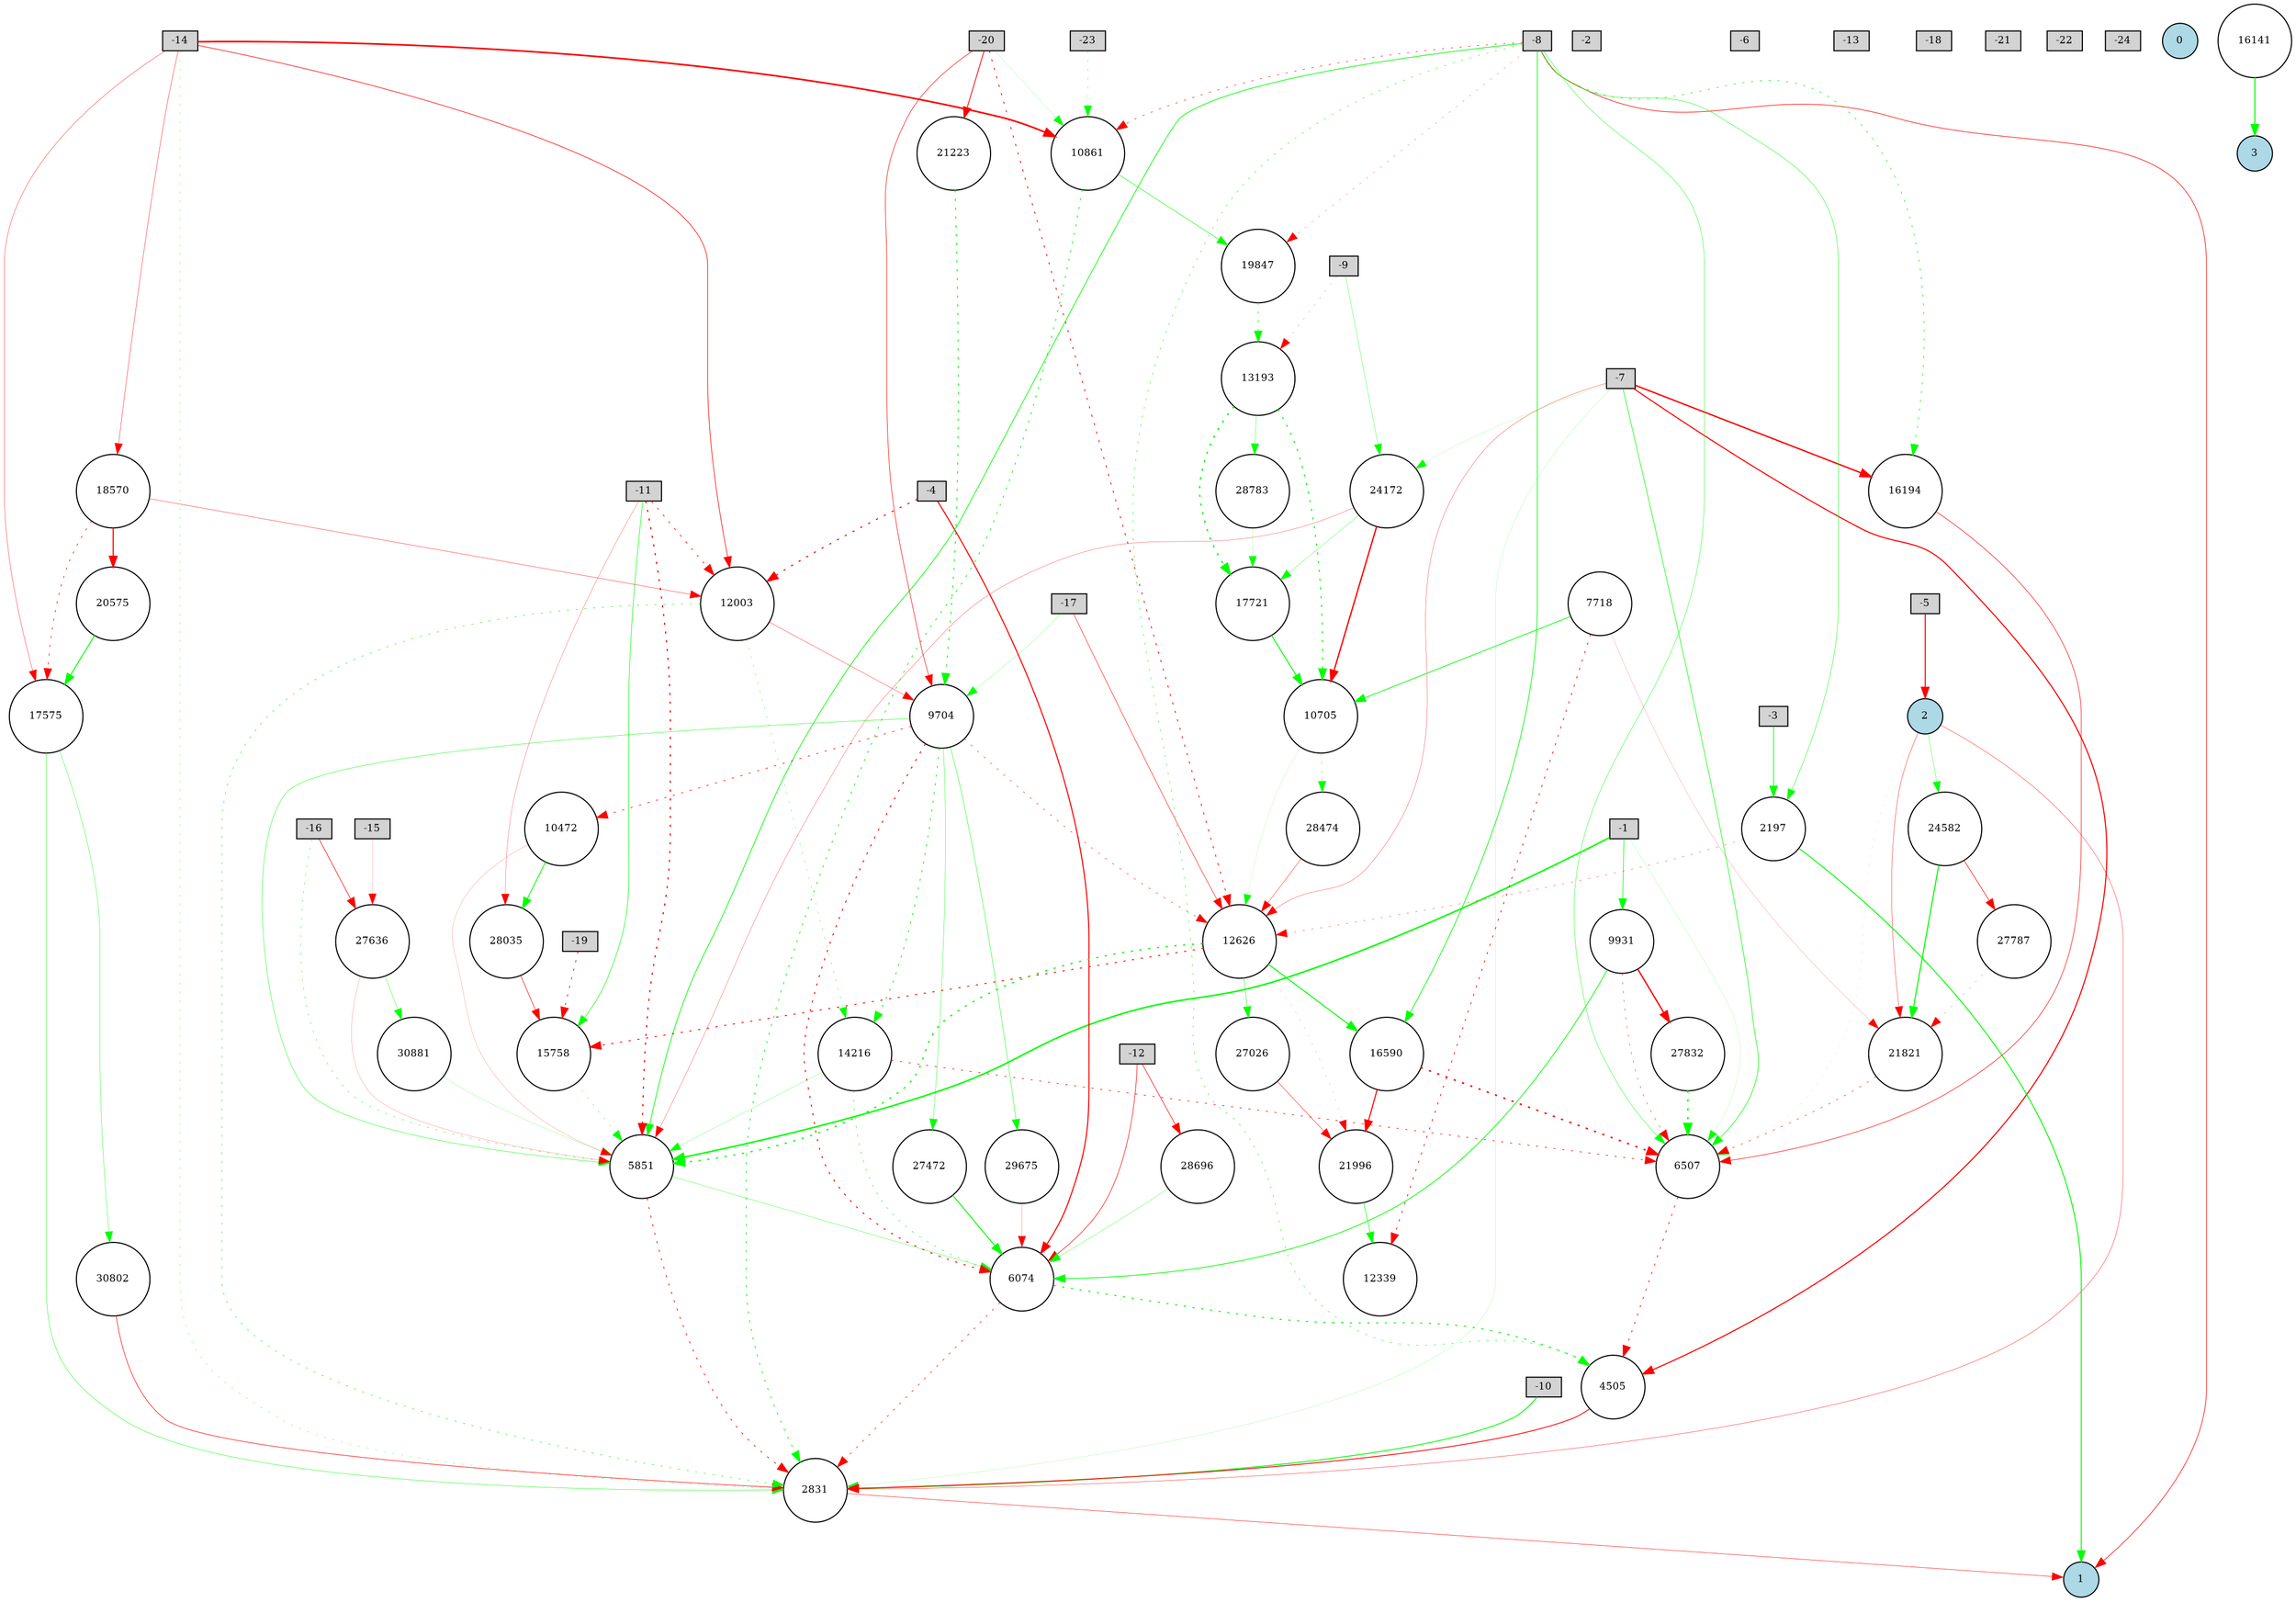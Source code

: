 digraph {
	node [fontsize=9 height=0.2 shape=circle width=0.2]
	-1 [fillcolor=lightgray shape=box style=filled]
	-2 [fillcolor=lightgray shape=box style=filled]
	-3 [fillcolor=lightgray shape=box style=filled]
	-4 [fillcolor=lightgray shape=box style=filled]
	-5 [fillcolor=lightgray shape=box style=filled]
	-6 [fillcolor=lightgray shape=box style=filled]
	-7 [fillcolor=lightgray shape=box style=filled]
	-8 [fillcolor=lightgray shape=box style=filled]
	-9 [fillcolor=lightgray shape=box style=filled]
	-10 [fillcolor=lightgray shape=box style=filled]
	-11 [fillcolor=lightgray shape=box style=filled]
	-12 [fillcolor=lightgray shape=box style=filled]
	-13 [fillcolor=lightgray shape=box style=filled]
	-14 [fillcolor=lightgray shape=box style=filled]
	-15 [fillcolor=lightgray shape=box style=filled]
	-16 [fillcolor=lightgray shape=box style=filled]
	-17 [fillcolor=lightgray shape=box style=filled]
	-18 [fillcolor=lightgray shape=box style=filled]
	-19 [fillcolor=lightgray shape=box style=filled]
	-20 [fillcolor=lightgray shape=box style=filled]
	-21 [fillcolor=lightgray shape=box style=filled]
	-22 [fillcolor=lightgray shape=box style=filled]
	-23 [fillcolor=lightgray shape=box style=filled]
	-24 [fillcolor=lightgray shape=box style=filled]
	0 [fillcolor=lightblue style=filled]
	1 [fillcolor=lightblue style=filled]
	2 [fillcolor=lightblue style=filled]
	3 [fillcolor=lightblue style=filled]
	28035 [fillcolor=white style=filled]
	24582 [fillcolor=white style=filled]
	19847 [fillcolor=white style=filled]
	14216 [fillcolor=white style=filled]
	13193 [fillcolor=white style=filled]
	18570 [fillcolor=white style=filled]
	27787 [fillcolor=white style=filled]
	16141 [fillcolor=white style=filled]
	15758 [fillcolor=white style=filled]
	2831 [fillcolor=white style=filled]
	27026 [fillcolor=white style=filled]
	2197 [fillcolor=white style=filled]
	28696 [fillcolor=white style=filled]
	4505 [fillcolor=white style=filled]
	30881 [fillcolor=white style=filled]
	7718 [fillcolor=white style=filled]
	17575 [fillcolor=white style=filled]
	12339 [fillcolor=white style=filled]
	27832 [fillcolor=white style=filled]
	17721 [fillcolor=white style=filled]
	6074 [fillcolor=white style=filled]
	28474 [fillcolor=white style=filled]
	21821 [fillcolor=white style=filled]
	16194 [fillcolor=white style=filled]
	9931 [fillcolor=white style=filled]
	16590 [fillcolor=white style=filled]
	27472 [fillcolor=white style=filled]
	10705 [fillcolor=white style=filled]
	30802 [fillcolor=white style=filled]
	12626 [fillcolor=white style=filled]
	5851 [fillcolor=white style=filled]
	20575 [fillcolor=white style=filled]
	12003 [fillcolor=white style=filled]
	21223 [fillcolor=white style=filled]
	9704 [fillcolor=white style=filled]
	10472 [fillcolor=white style=filled]
	6507 [fillcolor=white style=filled]
	24172 [fillcolor=white style=filled]
	10861 [fillcolor=white style=filled]
	29675 [fillcolor=white style=filled]
	21996 [fillcolor=white style=filled]
	28783 [fillcolor=white style=filled]
	27636 [fillcolor=white style=filled]
	-7 -> 6507 [color=green penwidth=0.5234301128574013 style=solid]
	12626 -> 21996 [color=red penwidth=0.12223121151067433 style=dotted]
	24582 -> 21821 [color=green penwidth=0.9847502112465758 style=solid]
	13193 -> 28783 [color=green penwidth=0.2810204554131698 style=solid]
	16590 -> 6507 [color=red penwidth=1.3739392318560861 style=dotted]
	-10 -> 2831 [color=green penwidth=0.7959425179776669 style=solid]
	27472 -> 6074 [color=green penwidth=0.8484618342338043 style=solid]
	27636 -> 30881 [color=green penwidth=0.29546636711199137 style=solid]
	-4 -> 12003 [color=red penwidth=0.9433626731032804 style=dotted]
	2831 -> 1 [color=red penwidth=0.3708320860227182 style=solid]
	-1 -> 9931 [color=green penwidth=0.5412791490147795 style=solid]
	-16 -> 5851 [color=green penwidth=0.34510328106252797 style=dotted]
	10861 -> 19847 [color=green penwidth=0.43691153656627024 style=solid]
	-7 -> 2831 [color=green penwidth=0.1179099103162595 style=solid]
	-8 -> 1 [color=red penwidth=0.5334989473871972 style=solid]
	-4 -> 6074 [color=red penwidth=0.9724028780158865 style=solid]
	-8 -> 6507 [color=green penwidth=0.33496914576484427 style=solid]
	2197 -> 12626 [color=red penwidth=0.2694518594321522 style=dotted]
	9704 -> 6074 [color=red penwidth=0.8419343426930281 style=dotted]
	-1 -> 6507 [color=green penwidth=0.11344554553510974 style=solid]
	-14 -> 12003 [color=red penwidth=0.5393809231072133 style=solid]
	9931 -> 6507 [color=red penwidth=0.3450914761472339 style=dotted]
	-20 -> 10861 [color=green penwidth=0.11053865824439986 style=solid]
	-7 -> 4505 [color=red penwidth=0.9970614365900553 style=solid]
	17575 -> 30802 [color=green penwidth=0.29949769788001424 style=solid]
	12003 -> 9704 [color=red penwidth=0.27310866822892843 style=solid]
	12626 -> 27026 [color=green penwidth=0.38237522924132394 style=solid]
	13193 -> 10705 [color=green penwidth=0.9333458915718668 style=dotted]
	6074 -> 4505 [color=green penwidth=0.9389361581290536 style=dotted]
	28474 -> 12626 [color=red penwidth=0.3056024494260504 style=solid]
	6074 -> 2831 [color=red penwidth=0.48555842472285204 style=dotted]
	10705 -> 12626 [color=green penwidth=0.10045066580633577 style=solid]
	10472 -> 28035 [color=green penwidth=0.736370089972339 style=solid]
	2 -> 24582 [color=green penwidth=0.27232304053536527 style=solid]
	17575 -> 2831 [color=green penwidth=0.34376840978192225 style=solid]
	-8 -> 19847 [color=red penwidth=0.19198547621022458 style=dotted]
	-12 -> 28696 [color=red penwidth=0.5091083056369277 style=solid]
	-19 -> 15758 [color=red penwidth=0.6506177949517233 style=dotted]
	24172 -> 17721 [color=green penwidth=0.23450233317770974 style=solid]
	-16 -> 27636 [color=red penwidth=0.5168174671299174 style=solid]
	16194 -> 6507 [color=red penwidth=0.471913097573311 style=solid]
	-7 -> 24172 [color=green penwidth=0.10596387628279219 style=solid]
	21821 -> 6507 [color=red penwidth=0.400908457244474 style=dotted]
	-8 -> 4505 [color=green penwidth=0.39677887073452967 style=dotted]
	9704 -> 14216 [color=green penwidth=0.7121391341327732 style=dotted]
	-8 -> 10861 [color=red penwidth=0.4339964657334361 style=dotted]
	27832 -> 6507 [color=green penwidth=1.4202258890312451 style=dotted]
	9704 -> 27472 [color=green penwidth=0.29920013029141523 style=solid]
	-11 -> 15758 [color=green penwidth=0.4762650932372271 style=solid]
	-12 -> 6074 [color=red penwidth=0.48581703562976386 style=solid]
	2 -> 21821 [color=red penwidth=0.3130191739425368 style=solid]
	7718 -> 21821 [color=red penwidth=0.12988668625111047 style=solid]
	-14 -> 2831 [color=green penwidth=0.22980265821616622 style=dotted]
	12626 -> 16590 [color=green penwidth=0.9092765574992627 style=solid]
	28696 -> 6074 [color=green penwidth=0.23688515897800902 style=solid]
	-11 -> 12003 [color=red penwidth=0.6018993980287443 style=dotted]
	-14 -> 17575 [color=red penwidth=0.29073504348348045 style=solid]
	9931 -> 27832 [color=red penwidth=1.230572879608488 style=solid]
	-11 -> 5851 [color=red penwidth=1.021802073854301 style=dotted]
	-20 -> 9704 [color=red penwidth=0.4674882732247416 style=solid]
	18570 -> 20575 [color=red penwidth=1.0276613105012897 style=solid]
	-1 -> 5851 [color=green penwidth=1.3677811783675002 style=solid]
	-14 -> 10861 [color=red penwidth=1.4879248274587258 style=solid]
	-17 -> 9704 [color=green penwidth=0.1579482939311658 style=solid]
	20575 -> 17575 [color=green penwidth=0.8634612447400312 style=solid]
	2 -> 6507 [color=green penwidth=0.10183080874987634 style=dotted]
	27787 -> 21821 [color=red penwidth=0.16077972190168638 style=dotted]
	-7 -> 16194 [color=red penwidth=1.2595280699979714 style=solid]
	29675 -> 6074 [color=red penwidth=0.16851549667458954 style=solid]
	9704 -> 12626 [color=red penwidth=0.37696113652230623 style=dotted]
	10705 -> 28474 [color=green penwidth=0.31787243697378853 style=dotted]
	9704 -> 5851 [color=green penwidth=0.348232709644109 style=solid]
	10472 -> 5851 [color=red penwidth=0.13382587425098508 style=solid]
	28035 -> 15758 [color=red penwidth=0.4813779948820718 style=solid]
	27026 -> 21996 [color=red penwidth=0.35126945185013225 style=solid]
	7718 -> 12339 [color=red penwidth=0.6614517435165969 style=dotted]
	15758 -> 5851 [color=green penwidth=0.2817764881289322 style=dotted]
	5851 -> 6074 [color=green penwidth=0.26177775312495327 style=solid]
	24172 -> 5851 [color=red penwidth=0.22669138518248597 style=solid]
	16141 -> 3 [color=green penwidth=0.942083627589923 style=solid]
	2197 -> 1 [color=green penwidth=0.8620996518092708 style=solid]
	14216 -> 6507 [color=red penwidth=0.5399858136324065 style=dotted]
	10861 -> 2831 [color=green penwidth=0.6965523750969302 style=dotted]
	12626 -> 5851 [color=green penwidth=1.1743207367902313 style=dotted]
	21996 -> 12339 [color=green penwidth=0.4712187880041354 style=solid]
	24582 -> 27787 [color=red penwidth=0.505945527434257 style=solid]
	9931 -> 6074 [color=green penwidth=0.6825295454899724 style=solid]
	-3 -> 2197 [color=green penwidth=0.6371965258664396 style=solid]
	4505 -> 2831 [color=red penwidth=0.761477129205225 style=solid]
	14216 -> 5851 [color=green penwidth=0.18325991566328892 style=solid]
	12003 -> 2831 [color=green penwidth=0.42961041585869497 style=dotted]
	21223 -> 9704 [color=green penwidth=0.8267303344925755 style=dotted]
	13193 -> 17721 [color=green penwidth=1.2774393333350234 style=dotted]
	12003 -> 14216 [color=green penwidth=0.27800565291531765 style=dotted]
	-14 -> 18570 [color=red penwidth=0.3189273647425229 style=solid]
	17721 -> 10705 [color=green penwidth=0.8701071399261068 style=solid]
	28783 -> 17721 [color=green penwidth=0.1259455890461208 style=solid]
	18570 -> 17575 [color=red penwidth=0.5506189030220228 style=dotted]
	5851 -> 2831 [color=red penwidth=0.6426999115520321 style=dotted]
	-8 -> 5851 [color=green penwidth=0.6492678420202744 style=solid]
	30881 -> 5851 [color=green penwidth=0.14574187782238524 style=solid]
	12626 -> 15758 [color=red penwidth=0.8140242972257116 style=dotted]
	-15 -> 27636 [color=red penwidth=0.11371186153218993 style=solid]
	-9 -> 13193 [color=red penwidth=0.15729273155951334 style=dotted]
	-8 -> 16590 [color=green penwidth=0.6346976631780223 style=solid]
	30802 -> 2831 [color=red penwidth=0.48902825265261174 style=solid]
	-17 -> 12626 [color=red penwidth=0.4131644827023261 style=solid]
	6507 -> 4505 [color=red penwidth=0.6232388915819327 style=dotted]
	-8 -> 2197 [color=green penwidth=0.3632164935204274 style=solid]
	7718 -> 10705 [color=green penwidth=0.6642148400958872 style=solid]
	27636 -> 5851 [color=red penwidth=0.14472993649394061 style=solid]
	19847 -> 13193 [color=green penwidth=0.5366704916894793 style=dotted]
	-23 -> 10861 [color=green penwidth=0.26086350706340544 style=dotted]
	-9 -> 24172 [color=green penwidth=0.26308448471825113 style=solid]
	16590 -> 21996 [color=red penwidth=0.9620846391016279 style=solid]
	-7 -> 12626 [color=red penwidth=0.2414735150078907 style=solid]
	-20 -> 21223 [color=red penwidth=0.7110857818351543 style=solid]
	9704 -> 29675 [color=green penwidth=0.3650411803841437 style=solid]
	-20 -> 12626 [color=red penwidth=0.7151719816401187 style=dotted]
	9704 -> 10472 [color=red penwidth=0.5716703871367554 style=dotted]
	-8 -> 16194 [color=green penwidth=0.5448137037268936 style=dotted]
	-11 -> 28035 [color=red penwidth=0.20933352993524595 style=solid]
	2 -> 2831 [color=red penwidth=0.3000436262849381 style=solid]
	24172 -> 10705 [color=red penwidth=1.2203603494330812 style=solid]
	-5 -> 2 [color=red penwidth=0.9075744170878813 style=solid]
	18570 -> 12003 [color=red penwidth=0.3039332938220535 style=solid]
	14216 -> 6074 [color=green penwidth=0.4178768543994078 style=dotted]
}
